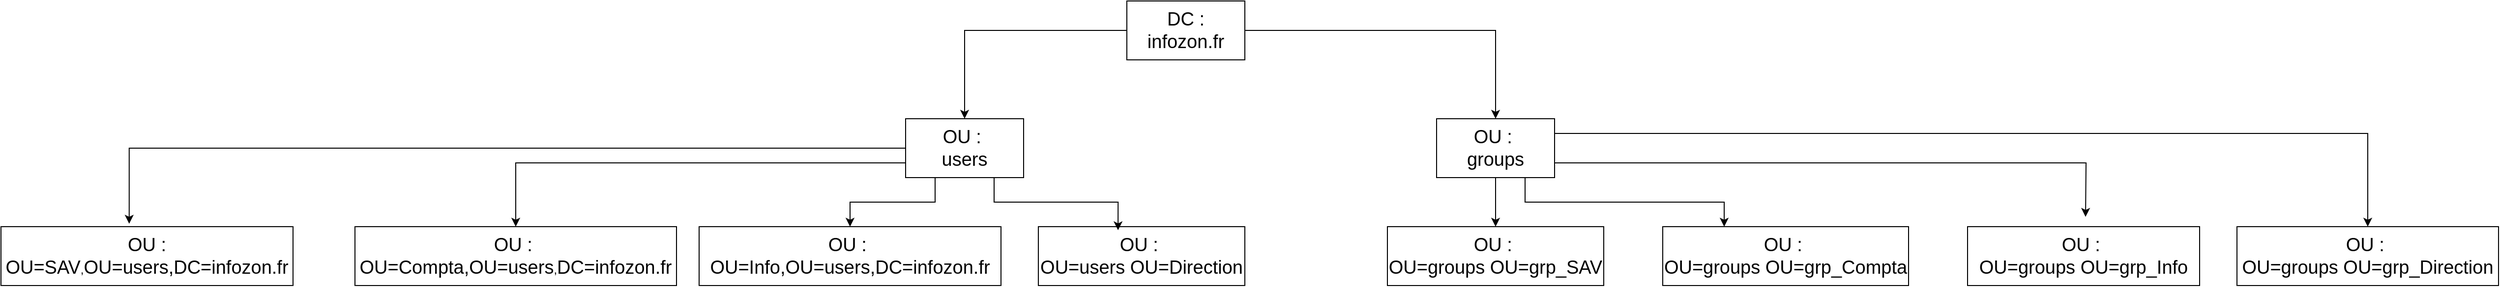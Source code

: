 <mxfile version="26.1.0">
  <diagram name="Page-1" id="F8iX20QYRqziLLMn0y7p">
    <mxGraphModel dx="2919" dy="962" grid="1" gridSize="10" guides="1" tooltips="1" connect="1" arrows="1" fold="1" page="1" pageScale="1" pageWidth="1169" pageHeight="827" math="0" shadow="0">
      <root>
        <mxCell id="0" />
        <mxCell id="1" parent="0" />
        <mxCell id="PTHQSvJavqctd6pmB3jz-15" style="edgeStyle=orthogonalEdgeStyle;rounded=0;orthogonalLoop=1;jettySize=auto;html=1;exitX=0;exitY=0.5;exitDx=0;exitDy=0;entryX=0.5;entryY=0;entryDx=0;entryDy=0;" edge="1" parent="1" source="PTHQSvJavqctd6pmB3jz-1" target="PTHQSvJavqctd6pmB3jz-2">
          <mxGeometry relative="1" as="geometry" />
        </mxCell>
        <mxCell id="PTHQSvJavqctd6pmB3jz-16" style="edgeStyle=orthogonalEdgeStyle;rounded=0;orthogonalLoop=1;jettySize=auto;html=1;exitX=1;exitY=0.5;exitDx=0;exitDy=0;entryX=0.5;entryY=0;entryDx=0;entryDy=0;" edge="1" parent="1" source="PTHQSvJavqctd6pmB3jz-1" target="PTHQSvJavqctd6pmB3jz-3">
          <mxGeometry relative="1" as="geometry" />
        </mxCell>
        <mxCell id="PTHQSvJavqctd6pmB3jz-1" value="&lt;font style=&quot;font-size: 19px;&quot;&gt;DC : infozon.fr&lt;/font&gt;" style="rounded=0;whiteSpace=wrap;html=1;" vertex="1" parent="1">
          <mxGeometry x="525" y="30" width="120" height="60" as="geometry" />
        </mxCell>
        <mxCell id="PTHQSvJavqctd6pmB3jz-18" style="edgeStyle=orthogonalEdgeStyle;rounded=0;orthogonalLoop=1;jettySize=auto;html=1;exitX=0;exitY=0.75;exitDx=0;exitDy=0;" edge="1" parent="1" source="PTHQSvJavqctd6pmB3jz-2" target="PTHQSvJavqctd6pmB3jz-5">
          <mxGeometry relative="1" as="geometry" />
        </mxCell>
        <mxCell id="PTHQSvJavqctd6pmB3jz-19" style="edgeStyle=orthogonalEdgeStyle;rounded=0;orthogonalLoop=1;jettySize=auto;html=1;exitX=0.25;exitY=1;exitDx=0;exitDy=0;entryX=0.5;entryY=0;entryDx=0;entryDy=0;" edge="1" parent="1" source="PTHQSvJavqctd6pmB3jz-2" target="PTHQSvJavqctd6pmB3jz-6">
          <mxGeometry relative="1" as="geometry" />
        </mxCell>
        <mxCell id="PTHQSvJavqctd6pmB3jz-2" value="&lt;div&gt;&lt;font style=&quot;font-size: 19px;&quot;&gt;OU :&amp;nbsp;&lt;/font&gt;&lt;/div&gt;&lt;div&gt;&lt;font style=&quot;font-size: 19px;&quot;&gt;users&lt;/font&gt;&lt;/div&gt;" style="rounded=0;whiteSpace=wrap;html=1;" vertex="1" parent="1">
          <mxGeometry x="300" y="150" width="120" height="60" as="geometry" />
        </mxCell>
        <mxCell id="PTHQSvJavqctd6pmB3jz-21" style="edgeStyle=orthogonalEdgeStyle;rounded=0;orthogonalLoop=1;jettySize=auto;html=1;exitX=0.5;exitY=1;exitDx=0;exitDy=0;entryX=0.5;entryY=0;entryDx=0;entryDy=0;" edge="1" parent="1" source="PTHQSvJavqctd6pmB3jz-3" target="PTHQSvJavqctd6pmB3jz-9">
          <mxGeometry relative="1" as="geometry" />
        </mxCell>
        <mxCell id="PTHQSvJavqctd6pmB3jz-22" style="edgeStyle=orthogonalEdgeStyle;rounded=0;orthogonalLoop=1;jettySize=auto;html=1;exitX=0.75;exitY=1;exitDx=0;exitDy=0;entryX=0.25;entryY=0;entryDx=0;entryDy=0;" edge="1" parent="1" source="PTHQSvJavqctd6pmB3jz-3" target="PTHQSvJavqctd6pmB3jz-10">
          <mxGeometry relative="1" as="geometry" />
        </mxCell>
        <mxCell id="PTHQSvJavqctd6pmB3jz-23" style="edgeStyle=orthogonalEdgeStyle;rounded=0;orthogonalLoop=1;jettySize=auto;html=1;exitX=1;exitY=0.75;exitDx=0;exitDy=0;" edge="1" parent="1" source="PTHQSvJavqctd6pmB3jz-3">
          <mxGeometry relative="1" as="geometry">
            <mxPoint x="1500" y="250" as="targetPoint" />
          </mxGeometry>
        </mxCell>
        <mxCell id="PTHQSvJavqctd6pmB3jz-24" style="edgeStyle=orthogonalEdgeStyle;rounded=0;orthogonalLoop=1;jettySize=auto;html=1;exitX=1;exitY=0.25;exitDx=0;exitDy=0;" edge="1" parent="1" source="PTHQSvJavqctd6pmB3jz-3" target="PTHQSvJavqctd6pmB3jz-12">
          <mxGeometry relative="1" as="geometry" />
        </mxCell>
        <mxCell id="PTHQSvJavqctd6pmB3jz-3" value="&lt;div&gt;&lt;font style=&quot;font-size: 19px;&quot;&gt;OU :&amp;nbsp;&lt;/font&gt;&lt;/div&gt;&lt;div&gt;&lt;font style=&quot;font-size: 19px;&quot;&gt;groups&lt;/font&gt;&lt;/div&gt;" style="rounded=0;whiteSpace=wrap;html=1;" vertex="1" parent="1">
          <mxGeometry x="840" y="150" width="120" height="60" as="geometry" />
        </mxCell>
        <mxCell id="PTHQSvJavqctd6pmB3jz-4" value="&lt;div&gt;&lt;font style=&quot;font-size: 19px;&quot;&gt;OU : &lt;br&gt;&lt;/font&gt;&lt;/div&gt;&lt;div&gt;&lt;font style=&quot;font-size: 19px;&quot;&gt;OU=SAV&lt;/font&gt;,&lt;font style=&quot;font-size: 19px;&quot;&gt;OU=users,DC=infozon.fr &lt;br&gt;&lt;/font&gt;&lt;/div&gt;" style="rounded=0;whiteSpace=wrap;html=1;" vertex="1" parent="1">
          <mxGeometry x="-620" y="260" width="297" height="60" as="geometry" />
        </mxCell>
        <mxCell id="PTHQSvJavqctd6pmB3jz-5" value="&lt;div&gt;&lt;font style=&quot;font-size: 19px;&quot;&gt;OU :&amp;nbsp;&lt;/font&gt;&lt;/div&gt;&lt;div&gt;&lt;font style=&quot;font-size: 19px;&quot;&gt;OU=Compta,&lt;/font&gt;&lt;font style=&quot;font-size: 19px;&quot;&gt;OU=users&lt;/font&gt;,&lt;font style=&quot;font-size: 19px;&quot;&gt;DC=infozon.fr&lt;/font&gt;&lt;/div&gt;" style="rounded=0;whiteSpace=wrap;html=1;" vertex="1" parent="1">
          <mxGeometry x="-260" y="260" width="327" height="60" as="geometry" />
        </mxCell>
        <mxCell id="PTHQSvJavqctd6pmB3jz-6" value="&lt;div&gt;&lt;font style=&quot;font-size: 19px;&quot;&gt;OU :&amp;nbsp;&lt;/font&gt;&lt;font style=&quot;font-size: 19px;&quot;&gt; OU=Info,OU=users,DC=infozon.fr&lt;/font&gt;&lt;/div&gt;" style="rounded=0;whiteSpace=wrap;html=1;" vertex="1" parent="1">
          <mxGeometry x="90" y="260" width="307" height="60" as="geometry" />
        </mxCell>
        <mxCell id="PTHQSvJavqctd6pmB3jz-8" value="&lt;div&gt;&lt;font style=&quot;font-size: 19px;&quot;&gt;OU :&amp;nbsp;&lt;/font&gt;&lt;/div&gt;&lt;div&gt;&lt;font style=&quot;font-size: 19px;&quot;&gt;OU=users OU=Direction&lt;/font&gt;&lt;/div&gt;" style="rounded=0;whiteSpace=wrap;html=1;" vertex="1" parent="1">
          <mxGeometry x="435" y="260" width="210" height="60" as="geometry" />
        </mxCell>
        <mxCell id="PTHQSvJavqctd6pmB3jz-9" value="&lt;div&gt;&lt;font style=&quot;font-size: 19px;&quot;&gt;OU :&amp;nbsp;&lt;/font&gt;&lt;/div&gt;&lt;div&gt;&lt;font style=&quot;font-size: 19px;&quot;&gt;OU=groups OU=grp_SAV&lt;/font&gt;&lt;/div&gt;" style="rounded=0;whiteSpace=wrap;html=1;" vertex="1" parent="1">
          <mxGeometry x="790" y="260" width="220" height="60" as="geometry" />
        </mxCell>
        <mxCell id="PTHQSvJavqctd6pmB3jz-10" value="&lt;div&gt;&lt;font style=&quot;font-size: 19px;&quot;&gt;OU :&amp;nbsp;&lt;/font&gt;&lt;/div&gt;&lt;div&gt;&lt;font style=&quot;font-size: 19px;&quot;&gt;OU=groups OU=grp_Compta&lt;/font&gt;&lt;/div&gt;" style="rounded=0;whiteSpace=wrap;html=1;" vertex="1" parent="1">
          <mxGeometry x="1070" y="260" width="250" height="60" as="geometry" />
        </mxCell>
        <mxCell id="PTHQSvJavqctd6pmB3jz-11" value="&lt;div&gt;&lt;font style=&quot;font-size: 19px;&quot;&gt;OU :&amp;nbsp;&lt;/font&gt;&lt;/div&gt;&lt;div&gt;&lt;font style=&quot;font-size: 19px;&quot;&gt;OU=groups OU=grp_Info&lt;/font&gt;&lt;/div&gt;" style="rounded=0;whiteSpace=wrap;html=1;" vertex="1" parent="1">
          <mxGeometry x="1380" y="260" width="236" height="60" as="geometry" />
        </mxCell>
        <mxCell id="PTHQSvJavqctd6pmB3jz-12" value="&lt;div&gt;&lt;font style=&quot;font-size: 19px;&quot;&gt;OU :&amp;nbsp;&lt;/font&gt;&lt;/div&gt;&lt;div&gt;&lt;font style=&quot;font-size: 19px;&quot;&gt;OU=groups OU=grp_Direction&lt;/font&gt;&lt;/div&gt;" style="rounded=0;whiteSpace=wrap;html=1;" vertex="1" parent="1">
          <mxGeometry x="1654" y="260" width="266" height="60" as="geometry" />
        </mxCell>
        <mxCell id="PTHQSvJavqctd6pmB3jz-17" style="edgeStyle=orthogonalEdgeStyle;rounded=0;orthogonalLoop=1;jettySize=auto;html=1;exitX=0;exitY=0.5;exitDx=0;exitDy=0;entryX=0.439;entryY=-0.05;entryDx=0;entryDy=0;entryPerimeter=0;" edge="1" parent="1" source="PTHQSvJavqctd6pmB3jz-2" target="PTHQSvJavqctd6pmB3jz-4">
          <mxGeometry relative="1" as="geometry" />
        </mxCell>
        <mxCell id="PTHQSvJavqctd6pmB3jz-20" style="edgeStyle=orthogonalEdgeStyle;rounded=0;orthogonalLoop=1;jettySize=auto;html=1;exitX=0.75;exitY=1;exitDx=0;exitDy=0;entryX=0.386;entryY=0.061;entryDx=0;entryDy=0;entryPerimeter=0;" edge="1" parent="1" source="PTHQSvJavqctd6pmB3jz-2" target="PTHQSvJavqctd6pmB3jz-8">
          <mxGeometry relative="1" as="geometry" />
        </mxCell>
      </root>
    </mxGraphModel>
  </diagram>
</mxfile>
